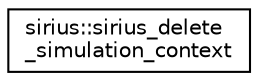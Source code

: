 digraph "Graphical Class Hierarchy"
{
 // INTERACTIVE_SVG=YES
  edge [fontname="Helvetica",fontsize="10",labelfontname="Helvetica",labelfontsize="10"];
  node [fontname="Helvetica",fontsize="10",shape=record];
  rankdir="LR";
  Node1 [label="sirius::sirius_delete\l_simulation_context",height=0.2,width=0.4,color="black", fillcolor="white", style="filled",URL="$interfacesirius_1_1sirius__delete__simulation__context.html"];
}
